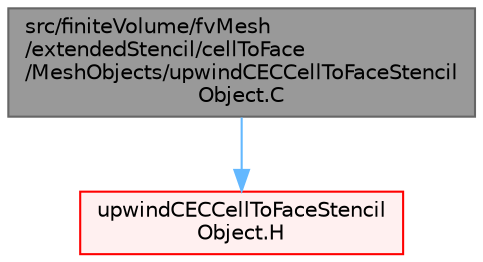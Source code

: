 digraph "src/finiteVolume/fvMesh/extendedStencil/cellToFace/MeshObjects/upwindCECCellToFaceStencilObject.C"
{
 // LATEX_PDF_SIZE
  bgcolor="transparent";
  edge [fontname=Helvetica,fontsize=10,labelfontname=Helvetica,labelfontsize=10];
  node [fontname=Helvetica,fontsize=10,shape=box,height=0.2,width=0.4];
  Node1 [id="Node000001",label="src/finiteVolume/fvMesh\l/extendedStencil/cellToFace\l/MeshObjects/upwindCECCellToFaceStencil\lObject.C",height=0.2,width=0.4,color="gray40", fillcolor="grey60", style="filled", fontcolor="black",tooltip=" "];
  Node1 -> Node2 [id="edge1_Node000001_Node000002",color="steelblue1",style="solid",tooltip=" "];
  Node2 [id="Node000002",label="upwindCECCellToFaceStencil\lObject.H",height=0.2,width=0.4,color="red", fillcolor="#FFF0F0", style="filled",URL="$upwindCECCellToFaceStencilObject_8H.html",tooltip=" "];
}

